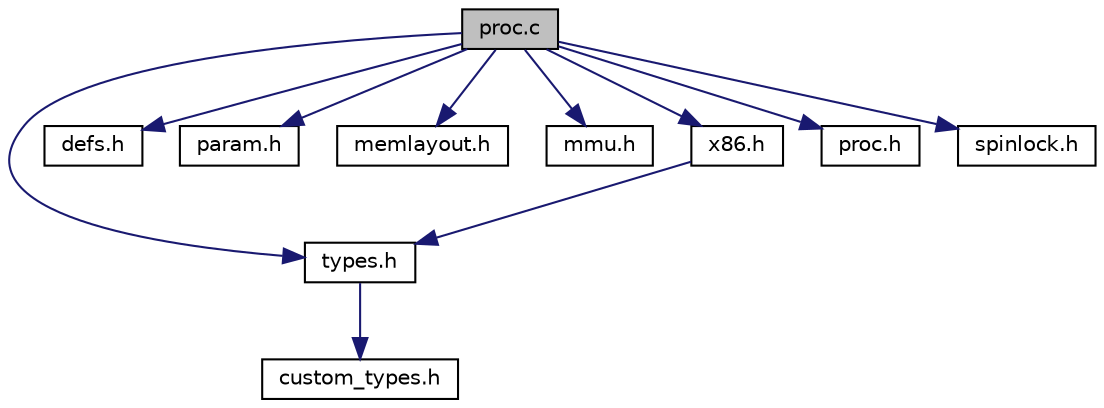 digraph "proc.c"
{
  edge [fontname="Helvetica",fontsize="10",labelfontname="Helvetica",labelfontsize="10"];
  node [fontname="Helvetica",fontsize="10",shape=record];
  Node1 [label="proc.c",height=0.2,width=0.4,color="black", fillcolor="grey75", style="filled", fontcolor="black"];
  Node1 -> Node2 [color="midnightblue",fontsize="10",style="solid",fontname="Helvetica"];
  Node2 [label="types.h",height=0.2,width=0.4,color="black", fillcolor="white", style="filled",URL="$types_8h.html"];
  Node2 -> Node3 [color="midnightblue",fontsize="10",style="solid",fontname="Helvetica"];
  Node3 [label="custom_types.h",height=0.2,width=0.4,color="black", fillcolor="white", style="filled",URL="$custom__types_8h.html"];
  Node1 -> Node4 [color="midnightblue",fontsize="10",style="solid",fontname="Helvetica"];
  Node4 [label="defs.h",height=0.2,width=0.4,color="black", fillcolor="white", style="filled",URL="$defs_8h.html"];
  Node1 -> Node5 [color="midnightblue",fontsize="10",style="solid",fontname="Helvetica"];
  Node5 [label="param.h",height=0.2,width=0.4,color="black", fillcolor="white", style="filled",URL="$param_8h.html"];
  Node1 -> Node6 [color="midnightblue",fontsize="10",style="solid",fontname="Helvetica"];
  Node6 [label="memlayout.h",height=0.2,width=0.4,color="black", fillcolor="white", style="filled",URL="$memlayout_8h.html"];
  Node1 -> Node7 [color="midnightblue",fontsize="10",style="solid",fontname="Helvetica"];
  Node7 [label="mmu.h",height=0.2,width=0.4,color="black", fillcolor="white", style="filled",URL="$mmu_8h.html"];
  Node1 -> Node8 [color="midnightblue",fontsize="10",style="solid",fontname="Helvetica"];
  Node8 [label="x86.h",height=0.2,width=0.4,color="black", fillcolor="white", style="filled",URL="$x86_8h.html"];
  Node8 -> Node2 [color="midnightblue",fontsize="10",style="solid",fontname="Helvetica"];
  Node1 -> Node9 [color="midnightblue",fontsize="10",style="solid",fontname="Helvetica"];
  Node9 [label="proc.h",height=0.2,width=0.4,color="black", fillcolor="white", style="filled",URL="$proc_8h.html"];
  Node1 -> Node10 [color="midnightblue",fontsize="10",style="solid",fontname="Helvetica"];
  Node10 [label="spinlock.h",height=0.2,width=0.4,color="black", fillcolor="white", style="filled",URL="$spinlock_8h.html"];
}
